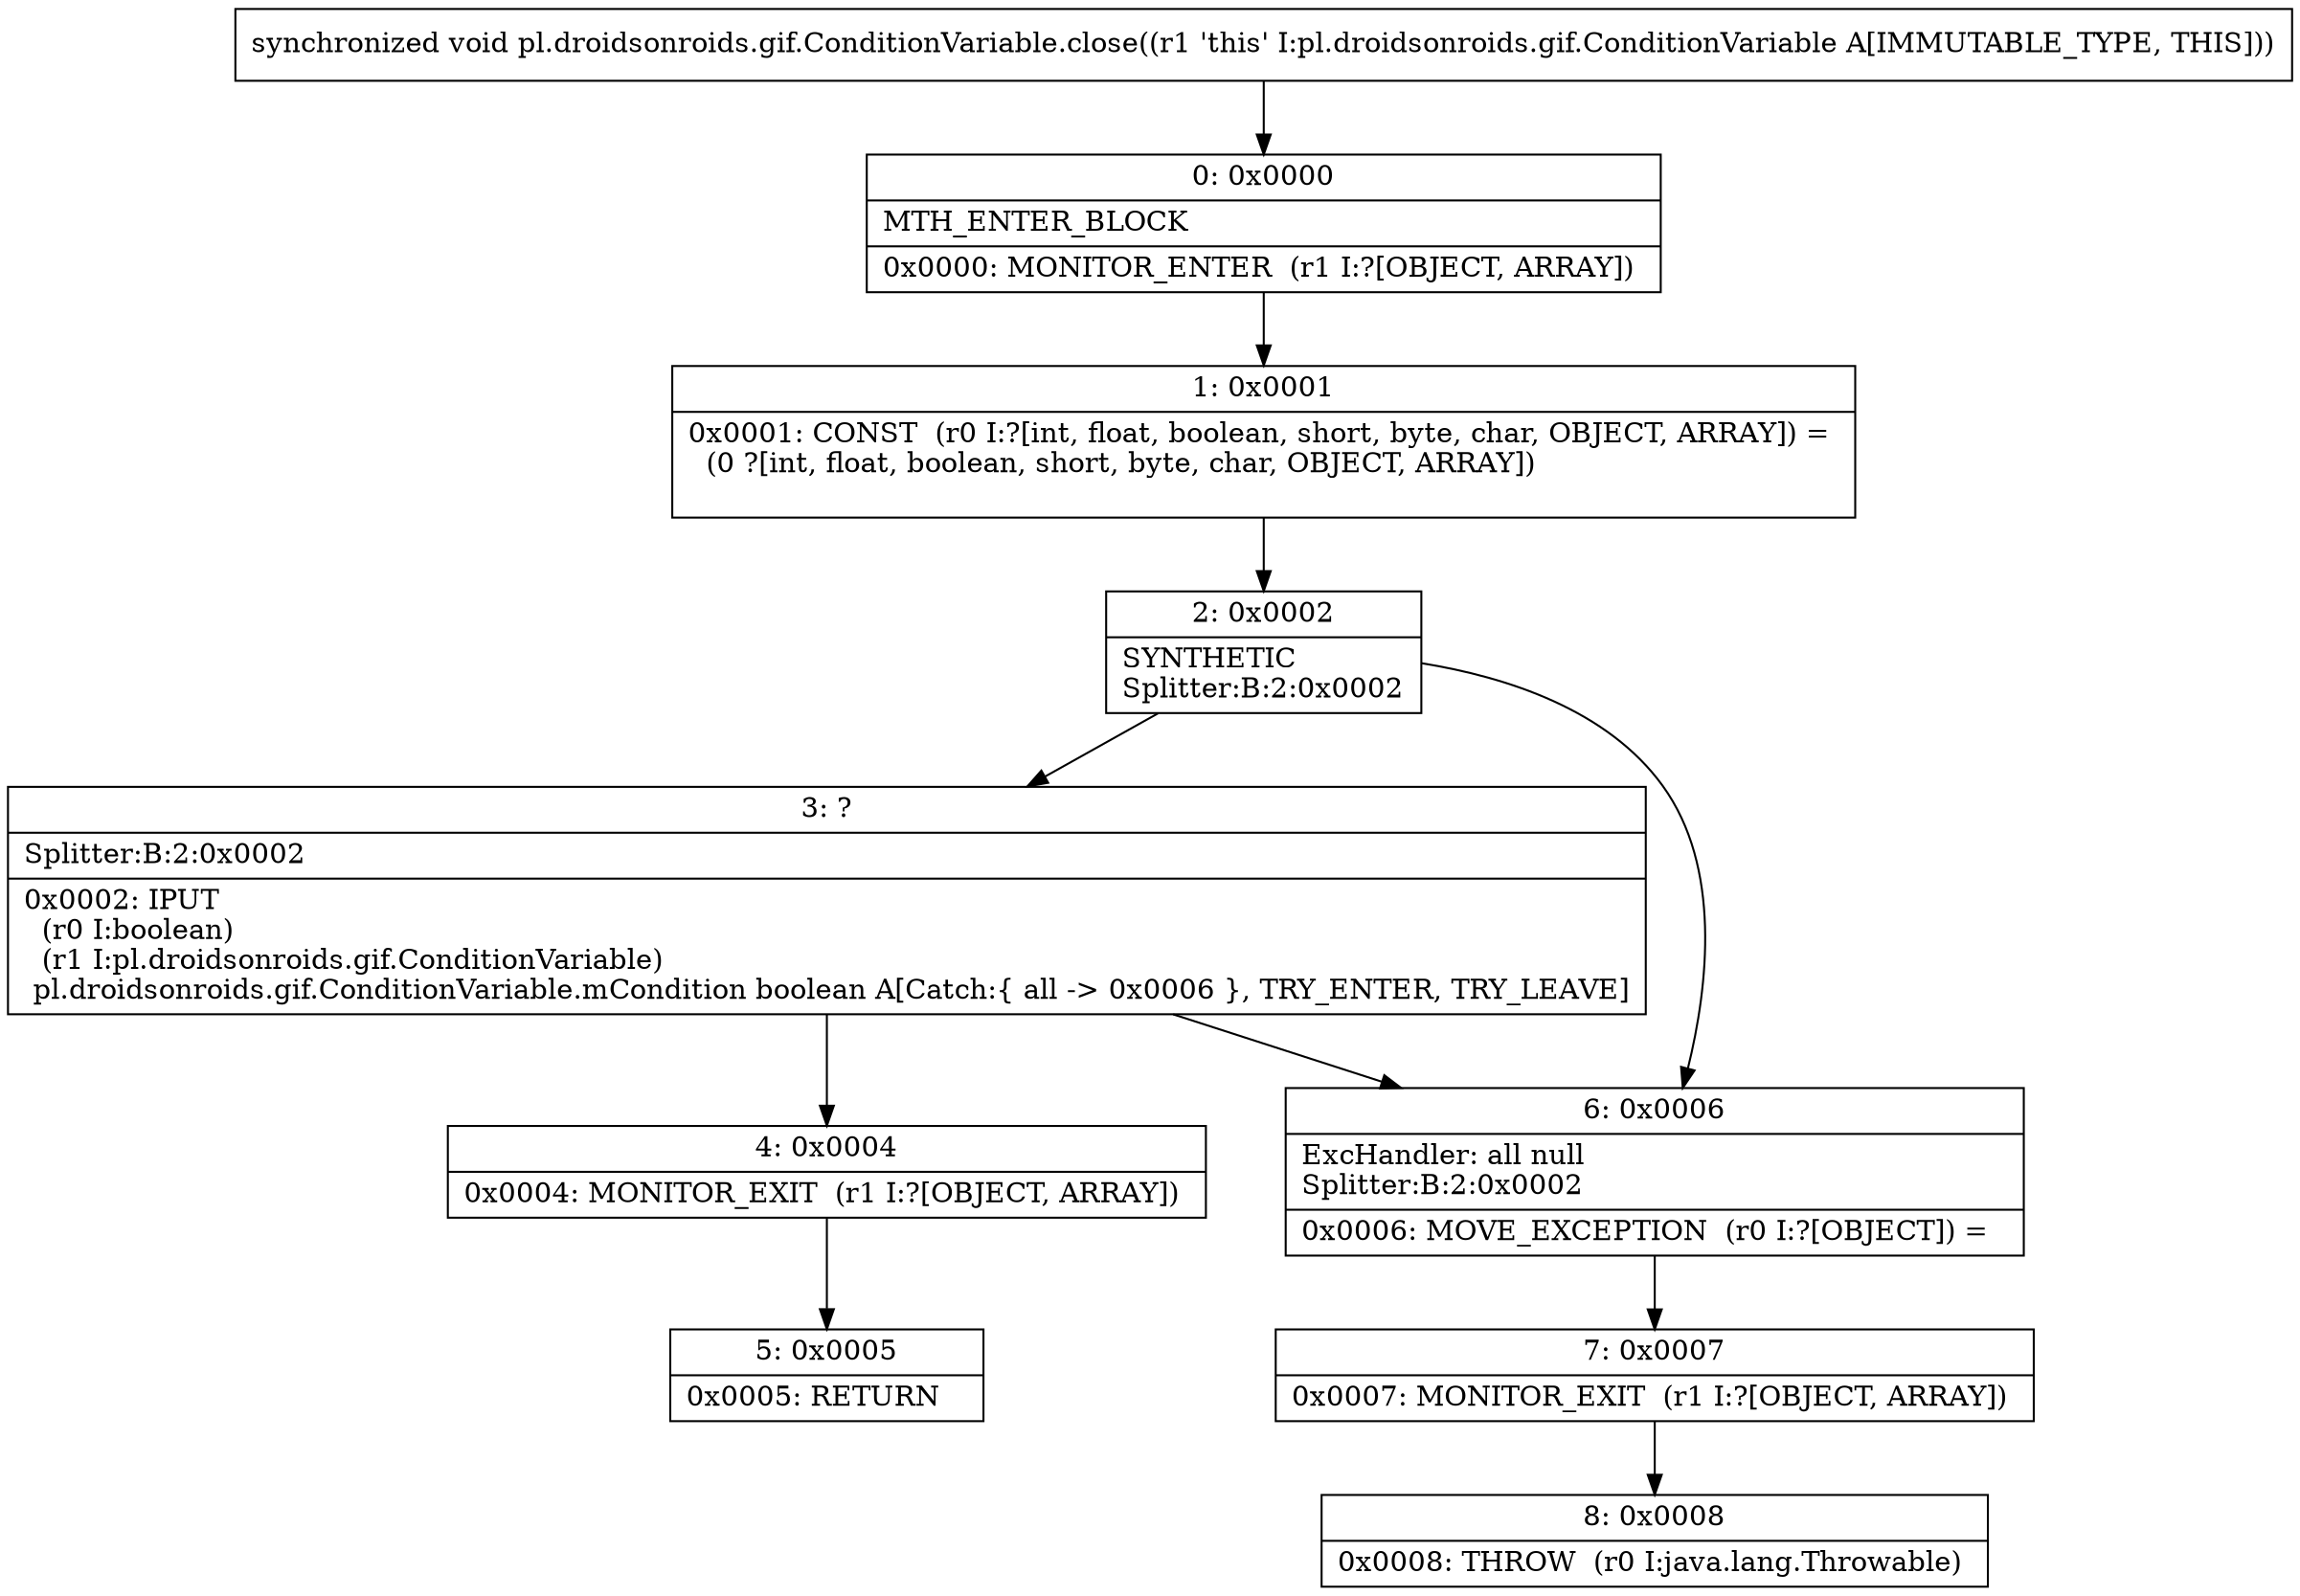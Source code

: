 digraph "CFG forpl.droidsonroids.gif.ConditionVariable.close()V" {
Node_0 [shape=record,label="{0\:\ 0x0000|MTH_ENTER_BLOCK\l|0x0000: MONITOR_ENTER  (r1 I:?[OBJECT, ARRAY]) \l}"];
Node_1 [shape=record,label="{1\:\ 0x0001|0x0001: CONST  (r0 I:?[int, float, boolean, short, byte, char, OBJECT, ARRAY]) = \l  (0 ?[int, float, boolean, short, byte, char, OBJECT, ARRAY])\l \l}"];
Node_2 [shape=record,label="{2\:\ 0x0002|SYNTHETIC\lSplitter:B:2:0x0002\l}"];
Node_3 [shape=record,label="{3\:\ ?|Splitter:B:2:0x0002\l|0x0002: IPUT  \l  (r0 I:boolean)\l  (r1 I:pl.droidsonroids.gif.ConditionVariable)\l pl.droidsonroids.gif.ConditionVariable.mCondition boolean A[Catch:\{ all \-\> 0x0006 \}, TRY_ENTER, TRY_LEAVE]\l}"];
Node_4 [shape=record,label="{4\:\ 0x0004|0x0004: MONITOR_EXIT  (r1 I:?[OBJECT, ARRAY]) \l}"];
Node_5 [shape=record,label="{5\:\ 0x0005|0x0005: RETURN   \l}"];
Node_6 [shape=record,label="{6\:\ 0x0006|ExcHandler: all null\lSplitter:B:2:0x0002\l|0x0006: MOVE_EXCEPTION  (r0 I:?[OBJECT]) =  \l}"];
Node_7 [shape=record,label="{7\:\ 0x0007|0x0007: MONITOR_EXIT  (r1 I:?[OBJECT, ARRAY]) \l}"];
Node_8 [shape=record,label="{8\:\ 0x0008|0x0008: THROW  (r0 I:java.lang.Throwable) \l}"];
MethodNode[shape=record,label="{synchronized void pl.droidsonroids.gif.ConditionVariable.close((r1 'this' I:pl.droidsonroids.gif.ConditionVariable A[IMMUTABLE_TYPE, THIS])) }"];
MethodNode -> Node_0;
Node_0 -> Node_1;
Node_1 -> Node_2;
Node_2 -> Node_3;
Node_2 -> Node_6;
Node_3 -> Node_4;
Node_3 -> Node_6;
Node_4 -> Node_5;
Node_6 -> Node_7;
Node_7 -> Node_8;
}

